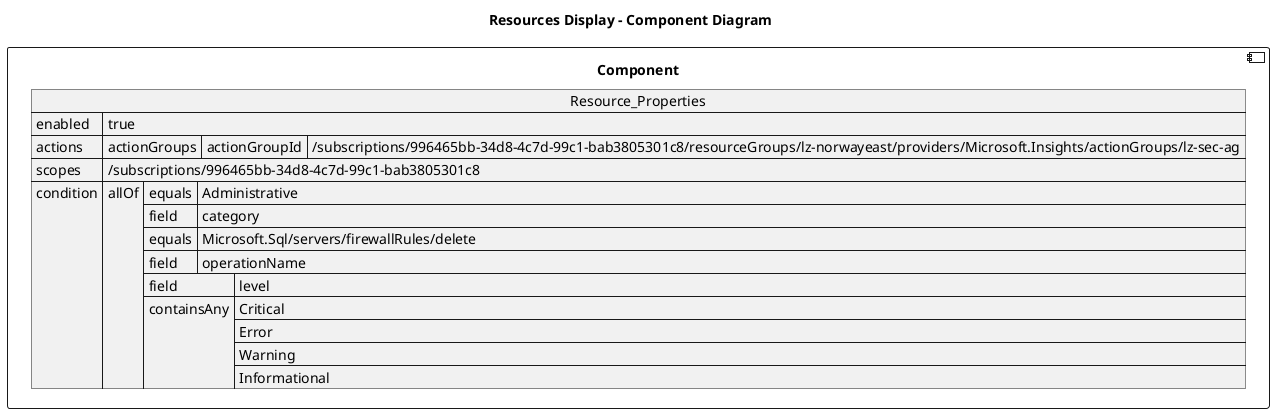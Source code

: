 @startuml

title Resources Display - Component Diagram

component Component {

json  Resource_Properties {
  "enabled": true,
  "actions": {
    "actionGroups": [
      {
        "actionGroupId": "/subscriptions/996465bb-34d8-4c7d-99c1-bab3805301c8/resourceGroups/lz-norwayeast/providers/Microsoft.Insights/actionGroups/lz-sec-ag"
      }
    ]
  },
  "scopes": [
    "/subscriptions/996465bb-34d8-4c7d-99c1-bab3805301c8"
  ],
  "condition": {
    "allOf": [
      {
        "equals": "Administrative",
        "field": "category"
      },
      {
        "equals": "Microsoft.Sql/servers/firewallRules/delete",
        "field": "operationName"
      },
      {
        "field": "level",
        "containsAny": [
          "Critical",
          "Error",
          "Warning",
          "Informational"
        ]
      }
    ]
  }
}
}
@enduml
